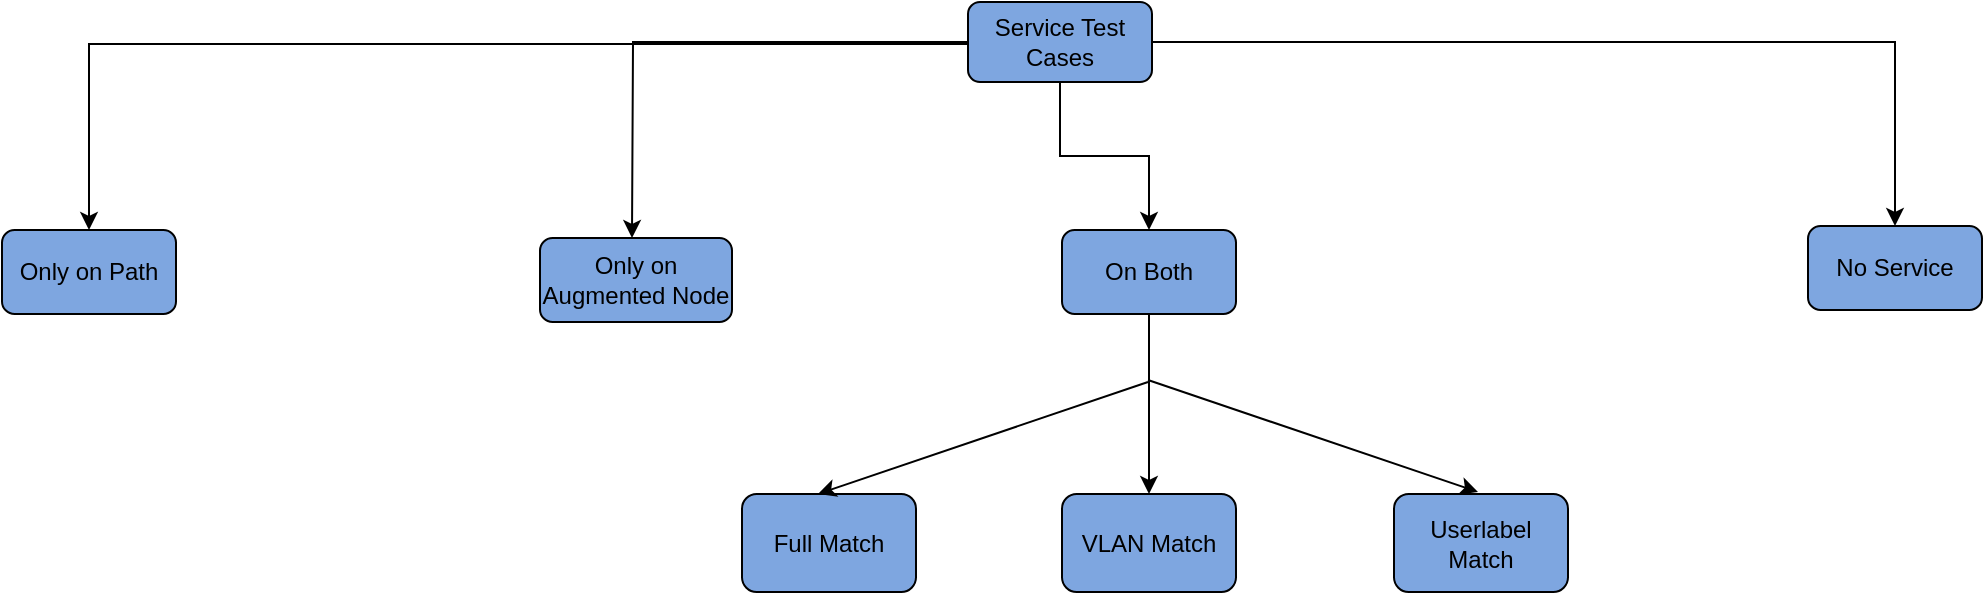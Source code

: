 <mxfile version="26.0.16">
  <diagram name="Page-1" id="97916047-d0de-89f5-080d-49f4d83e522f">
    <mxGraphModel dx="954" dy="558" grid="0" gridSize="10" guides="1" tooltips="1" connect="1" arrows="1" fold="1" page="1" pageScale="1.5" pageWidth="1169" pageHeight="827" background="#ffffff" math="0" shadow="0">
      <root>
        <mxCell id="0" />
        <mxCell id="1" parent="0" />
        <mxCell id="o7-bvaqKP_dDod-U7th3-84" style="edgeStyle=orthogonalEdgeStyle;rounded=0;orthogonalLoop=1;jettySize=auto;html=1;" edge="1" parent="1">
          <mxGeometry relative="1" as="geometry">
            <mxPoint x="669" y="37" as="sourcePoint" />
            <mxPoint x="229.5" y="131" as="targetPoint" />
            <Array as="points">
              <mxPoint x="669" y="38" />
              <mxPoint x="230" y="38" />
            </Array>
          </mxGeometry>
        </mxCell>
        <mxCell id="o7-bvaqKP_dDod-U7th3-85" style="edgeStyle=orthogonalEdgeStyle;rounded=0;orthogonalLoop=1;jettySize=auto;html=1;exitX=0;exitY=0.5;exitDx=0;exitDy=0;" edge="1" parent="1" source="o7-bvaqKP_dDod-U7th3-79">
          <mxGeometry relative="1" as="geometry">
            <mxPoint x="667" y="37" as="sourcePoint" />
            <mxPoint x="501" y="135" as="targetPoint" />
          </mxGeometry>
        </mxCell>
        <mxCell id="o7-bvaqKP_dDod-U7th3-86" style="edgeStyle=orthogonalEdgeStyle;rounded=0;orthogonalLoop=1;jettySize=auto;html=1;" edge="1" parent="1" source="o7-bvaqKP_dDod-U7th3-79" target="o7-bvaqKP_dDod-U7th3-83">
          <mxGeometry relative="1" as="geometry" />
        </mxCell>
        <mxCell id="o7-bvaqKP_dDod-U7th3-87" style="edgeStyle=orthogonalEdgeStyle;rounded=0;orthogonalLoop=1;jettySize=auto;html=1;" edge="1" parent="1" source="o7-bvaqKP_dDod-U7th3-79" target="o7-bvaqKP_dDod-U7th3-82">
          <mxGeometry relative="1" as="geometry" />
        </mxCell>
        <mxCell id="o7-bvaqKP_dDod-U7th3-79" value="Service Test Cases" style="rounded=1;whiteSpace=wrap;html=1;fillColor=#7EA6E0;" vertex="1" parent="1">
          <mxGeometry x="669" y="17" width="92" height="40" as="geometry" />
        </mxCell>
        <mxCell id="o7-bvaqKP_dDod-U7th3-80" value="Only on Path" style="rounded=1;whiteSpace=wrap;html=1;fillColor=#7EA6E0;" vertex="1" parent="1">
          <mxGeometry x="186" y="131" width="87" height="42" as="geometry" />
        </mxCell>
        <mxCell id="o7-bvaqKP_dDod-U7th3-81" value="Only on Augmented Node" style="rounded=1;whiteSpace=wrap;html=1;fillColor=#7EA6E0;" vertex="1" parent="1">
          <mxGeometry x="455" y="135" width="96" height="42" as="geometry" />
        </mxCell>
        <mxCell id="o7-bvaqKP_dDod-U7th3-93" style="edgeStyle=orthogonalEdgeStyle;rounded=0;orthogonalLoop=1;jettySize=auto;html=1;" edge="1" parent="1" source="o7-bvaqKP_dDod-U7th3-82" target="o7-bvaqKP_dDod-U7th3-89">
          <mxGeometry relative="1" as="geometry" />
        </mxCell>
        <mxCell id="o7-bvaqKP_dDod-U7th3-82" value="On Both" style="rounded=1;whiteSpace=wrap;html=1;fillColor=#7EA6E0;" vertex="1" parent="1">
          <mxGeometry x="716" y="131" width="87" height="42" as="geometry" />
        </mxCell>
        <mxCell id="o7-bvaqKP_dDod-U7th3-83" value="No Service" style="rounded=1;whiteSpace=wrap;html=1;fillColor=#7EA6E0;" vertex="1" parent="1">
          <mxGeometry x="1089" y="129" width="87" height="42" as="geometry" />
        </mxCell>
        <mxCell id="o7-bvaqKP_dDod-U7th3-88" value="Full Match" style="rounded=1;whiteSpace=wrap;html=1;fillColor=#7EA6E0;" vertex="1" parent="1">
          <mxGeometry x="556" y="263" width="87" height="49" as="geometry" />
        </mxCell>
        <mxCell id="o7-bvaqKP_dDod-U7th3-89" value="VLAN Match" style="rounded=1;whiteSpace=wrap;html=1;fillColor=#7EA6E0;" vertex="1" parent="1">
          <mxGeometry x="716" y="263" width="87" height="49" as="geometry" />
        </mxCell>
        <mxCell id="o7-bvaqKP_dDod-U7th3-90" value="Userlabel Match" style="rounded=1;whiteSpace=wrap;html=1;fillColor=#7EA6E0;" vertex="1" parent="1">
          <mxGeometry x="882" y="263" width="87" height="49" as="geometry" />
        </mxCell>
        <mxCell id="o7-bvaqKP_dDod-U7th3-94" value="" style="endArrow=classic;html=1;rounded=0;entryX=0.437;entryY=0;entryDx=0;entryDy=0;entryPerimeter=0;" edge="1" parent="1" target="o7-bvaqKP_dDod-U7th3-88">
          <mxGeometry width="50" height="50" relative="1" as="geometry">
            <mxPoint x="759" y="207" as="sourcePoint" />
            <mxPoint x="570" y="203" as="targetPoint" />
          </mxGeometry>
        </mxCell>
        <mxCell id="o7-bvaqKP_dDod-U7th3-95" value="" style="endArrow=classic;html=1;rounded=0;" edge="1" parent="1">
          <mxGeometry width="50" height="50" relative="1" as="geometry">
            <mxPoint x="759" y="206" as="sourcePoint" />
            <mxPoint x="924" y="262" as="targetPoint" />
          </mxGeometry>
        </mxCell>
      </root>
    </mxGraphModel>
  </diagram>
</mxfile>
